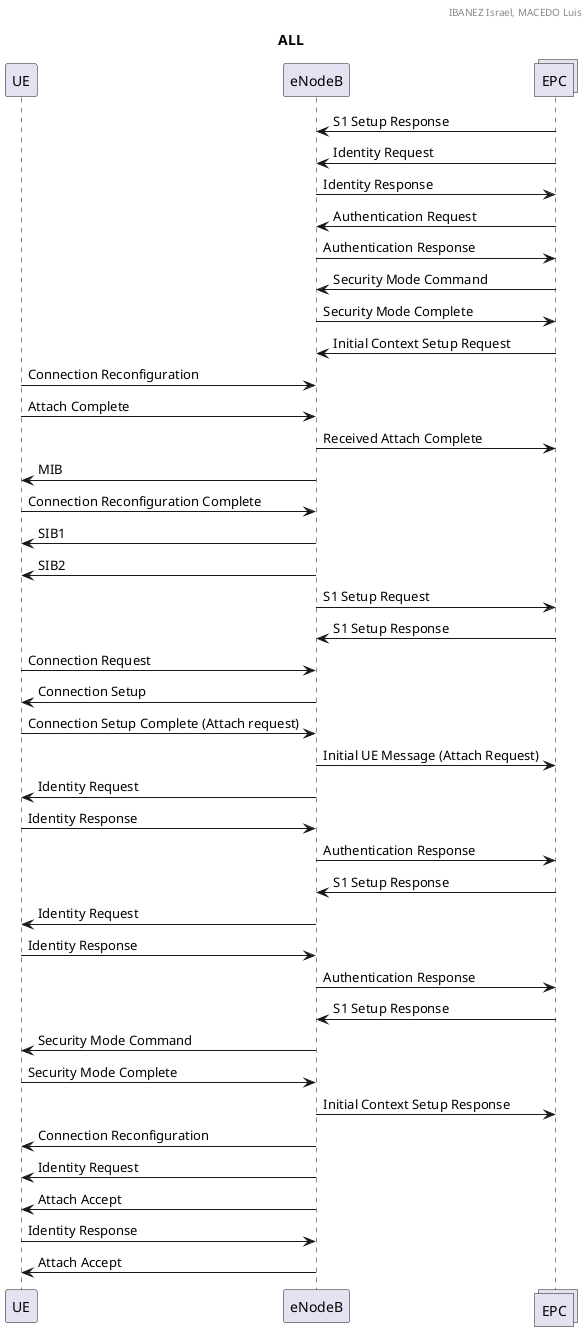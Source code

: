 @startuml 
header IBANEZ Israel, MACEDO Luis 
title ALL
participant UE
participant eNodeB
collections EPC
EPC -> eNodeB: S1 Setup Response
EPC -> eNodeB: Identity Request
eNodeB -> EPC: Identity Response
EPC -> eNodeB: Authentication Request
eNodeB -> EPC: Authentication Response
EPC -> eNodeB: Security Mode Command
eNodeB -> EPC: Security Mode Complete
EPC -> eNodeB: Initial Context Setup Request
UE -> eNodeB: Connection Reconfiguration
UE -> eNodeB: Attach Complete
eNodeB -> EPC: Received Attach Complete
eNodeB -> UE: MIB
UE -> eNodeB: Connection Reconfiguration Complete
eNodeB -> UE: SIB1
eNodeB -> UE: SIB2
eNodeB -> EPC: S1 Setup Request
EPC -> eNodeB: S1 Setup Response
UE -> eNodeB: Connection Request
eNodeB -> UE: Connection Setup
UE -> eNodeB: Connection Setup Complete (Attach request)
eNodeB -> EPC: Initial UE Message (Attach Request)
eNodeB -> UE: Identity Request
UE -> eNodeB: Identity Response
eNodeB -> EPC: Authentication Response
EPC -> eNodeB: S1 Setup Response
eNodeB -> UE: Identity Request
UE -> eNodeB: Identity Response
eNodeB -> EPC: Authentication Response
EPC -> eNodeB: S1 Setup Response
eNodeB -> UE: Security Mode Command
UE -> eNodeB: Security Mode Complete
eNodeB -> EPC: Initial Context Setup Response
eNodeB -> UE: Connection Reconfiguration
eNodeB -> UE: Identity Request
eNodeB -> UE: Attach Accept
UE -> eNodeB: Identity Response
eNodeB -> UE: Attach Accept
@enduml
